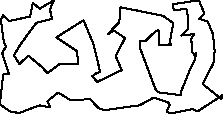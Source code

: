 unitsize(0.001cm);
// 23647.3
draw((3477,949)--(3393,782));
draw((3393,782)--(3230,380));
draw((3230,380)--(3232,324));
draw((3232,324)--(2823,376));
draw((2823,376)--(2779,435));
draw((2779,435)--(2503,1172));
draw((2503,1172)--(2502,1274));
draw((2502,1274)--(2609,1286));
draw((2609,1286)--(2643,1320));
draw((2643,1320)--(2790,1457));
draw((2790,1457)--(2835,1472));
draw((2835,1472)--(2849,1214));
draw((2849,1214)--(3061,1211));
draw((3061,1211)--(3029,1242));
draw((3029,1242)--(3098,1594));
draw((3098,1594)--(2916,1724));
draw((2916,1724)--(2445,1820));
draw((2445,1820)--(2164,1874));
draw((2164,1874)--(2143,1611));
draw((2143,1611)--(1937,1400));
draw((1937,1400)--(2053,1461));
draw((2053,1461)--(2243,1332));
draw((2243,1332)--(2081,1011));
draw((2081,1011)--(2186,766));
draw((2186,766)--(1754,559));
draw((1754,559)--(1668,658));
draw((1668,658)--(1741,712));
draw((1741,712)--(1806,733));
draw((1806,733)--(1689,1223));
draw((1689,1223)--(1513,1646));
draw((1513,1646)--(1034,1344));
draw((1034,1344)--(1398,1100));
draw((1398,1100)--(1419,872));
draw((1419,872)--(1086,868));
draw((1086,868)--(878,715));
draw((878,715)--(765,833));
draw((765,833)--(538,1023));
draw((538,1023)--(382,872));
draw((382,872)--(285,1029));
draw((285,1029)--(397,1217));
draw((397,1217)--(678,1599));
draw((678,1599)--(958,1670));
draw((958,1670)--(920,1835));
draw((920,1835)--(989,1997));
draw((989,1997)--(739,1850));
draw((739,1850)--(618,1953));
draw((618,1953)--(571,1711));
draw((571,1711)--(198,1632));
draw((198,1632)--(91,1732));
draw((91,1732)--(53,1657));
draw((53,1657)--(106,1267));
draw((106,1267)--(144,1185));
draw((144,1185)--(78,1066));
draw((78,1066)--(201,693));
draw((201,693)--(96,691));
draw((96,691)--(48,267));
draw((48,267)--(48,154));
draw((48,154)--(217,38));
draw((217,38)--(374,9));
draw((374,9)--(640,110));
draw((640,110)--(741,146));
draw((741,146)--(923,108));
draw((923,108)--(876,220));
draw((876,220)--(1067,371));
draw((1067,371)--(1280,237));
draw((1280,237)--(1628,253));
draw((1628,253)--(1782,93));
draw((1782,93)--(1878,59));
draw((1878,59)--(2502,146));
draw((2502,146)--(2753,283));
draw((2753,283)--(3019,189));
draw((3019,189)--(3035,152));
draw((3035,152)--(2977,39));
draw((2977,39)--(3048,1));
draw((3048,1)--(3431,78));
draw((3431,78)--(3527,41));
draw((3527,41)--(3972,329));
draw((3972,329)--(3941,258));
draw((3941,258)--(3613,523));
draw((3613,523)--(3803,886));
draw((3803,886)--(3825,1101));
draw((3825,1101)--(3796,1401));
draw((3796,1401)--(3702,1624));
draw((3702,1624)--(3551,1673));
draw((3551,1673)--(3646,1758));
draw((3646,1758)--(3548,1999));
draw((3548,1999)--(3104,1931));
draw((3104,1931)--(3083,1938));
draw((3083,1938)--(3105,1823));
draw((3105,1823)--(3326,1846));
draw((3326,1846)--(3359,1693));
draw((3359,1693)--(3364,1498));
draw((3364,1498)--(3239,1376));
draw((3239,1376)--(3468,1404));
draw((3468,1404)--(3404,1307));
draw((3404,1307)--(3423,1241));
draw((3423,1241)--(3430,1088));
draw((3430,1088)--(3479,1023));
draw((3479,1023)--(3502,1067));
draw((3502,1067)--(3477,949));

